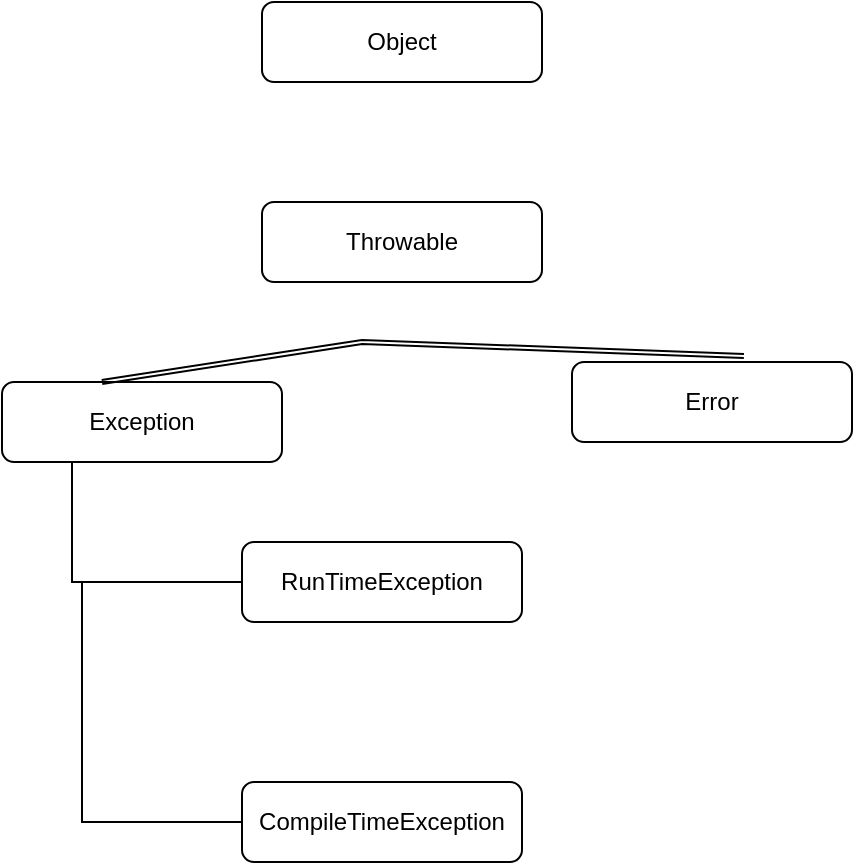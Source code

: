 <mxfile version="22.1.22" type="embed">
  <diagram id="ywBY-8xQqGtPUcf1jrLw" name="Page-1">
    <mxGraphModel dx="417" dy="384" grid="1" gridSize="10" guides="1" tooltips="1" connect="1" arrows="1" fold="1" page="1" pageScale="1" pageWidth="850" pageHeight="1100" math="0" shadow="0">
      <root>
        <mxCell id="0" />
        <mxCell id="1" parent="0" />
        <mxCell id="2" value="Object" style="rounded=1;whiteSpace=wrap;html=1;" vertex="1" parent="1">
          <mxGeometry x="130" y="10" width="140" height="40" as="geometry" />
        </mxCell>
        <mxCell id="4" value="Exception" style="rounded=1;whiteSpace=wrap;html=1;" vertex="1" parent="1">
          <mxGeometry y="200" width="140" height="40" as="geometry" />
        </mxCell>
        <mxCell id="5" value="Throwable" style="rounded=1;whiteSpace=wrap;html=1;" vertex="1" parent="1">
          <mxGeometry x="130" y="110" width="140" height="40" as="geometry" />
        </mxCell>
        <mxCell id="6" value="Error" style="rounded=1;whiteSpace=wrap;html=1;" vertex="1" parent="1">
          <mxGeometry x="285" y="190" width="140" height="40" as="geometry" />
        </mxCell>
        <mxCell id="7" value="RunTimeException" style="rounded=1;whiteSpace=wrap;html=1;" vertex="1" parent="1">
          <mxGeometry x="120" y="280" width="140" height="40" as="geometry" />
        </mxCell>
        <mxCell id="8" value="CompileTimeException" style="rounded=1;whiteSpace=wrap;html=1;" vertex="1" parent="1">
          <mxGeometry x="120" y="400" width="140" height="40" as="geometry" />
        </mxCell>
        <mxCell id="10" value="" style="endArrow=none;html=1;rounded=0;exitX=0.25;exitY=1;exitDx=0;exitDy=0;entryX=0;entryY=0.5;entryDx=0;entryDy=0;" edge="1" parent="1" source="4" target="7">
          <mxGeometry width="50" height="50" relative="1" as="geometry">
            <mxPoint x="170" y="330" as="sourcePoint" />
            <mxPoint x="220" y="280" as="targetPoint" />
            <Array as="points">
              <mxPoint x="35" y="300" />
            </Array>
          </mxGeometry>
        </mxCell>
        <mxCell id="13" value="" style="endArrow=none;html=1;rounded=0;entryX=0;entryY=0.5;entryDx=0;entryDy=0;" edge="1" parent="1" target="8">
          <mxGeometry width="50" height="50" relative="1" as="geometry">
            <mxPoint x="40" y="300" as="sourcePoint" />
            <mxPoint x="220" y="340" as="targetPoint" />
            <Array as="points">
              <mxPoint x="40" y="420" />
            </Array>
          </mxGeometry>
        </mxCell>
        <mxCell id="14" value="" style="shape=link;html=1;rounded=0;width=-2;exitX=0.357;exitY=0;exitDx=0;exitDy=0;exitPerimeter=0;entryX=0.614;entryY=-0.075;entryDx=0;entryDy=0;entryPerimeter=0;" edge="1" parent="1" source="4" target="6">
          <mxGeometry width="100" relative="1" as="geometry">
            <mxPoint x="50" y="180" as="sourcePoint" />
            <mxPoint x="370" y="180" as="targetPoint" />
            <Array as="points">
              <mxPoint x="180" y="180" />
            </Array>
          </mxGeometry>
        </mxCell>
      </root>
    </mxGraphModel>
  </diagram>
</mxfile>
